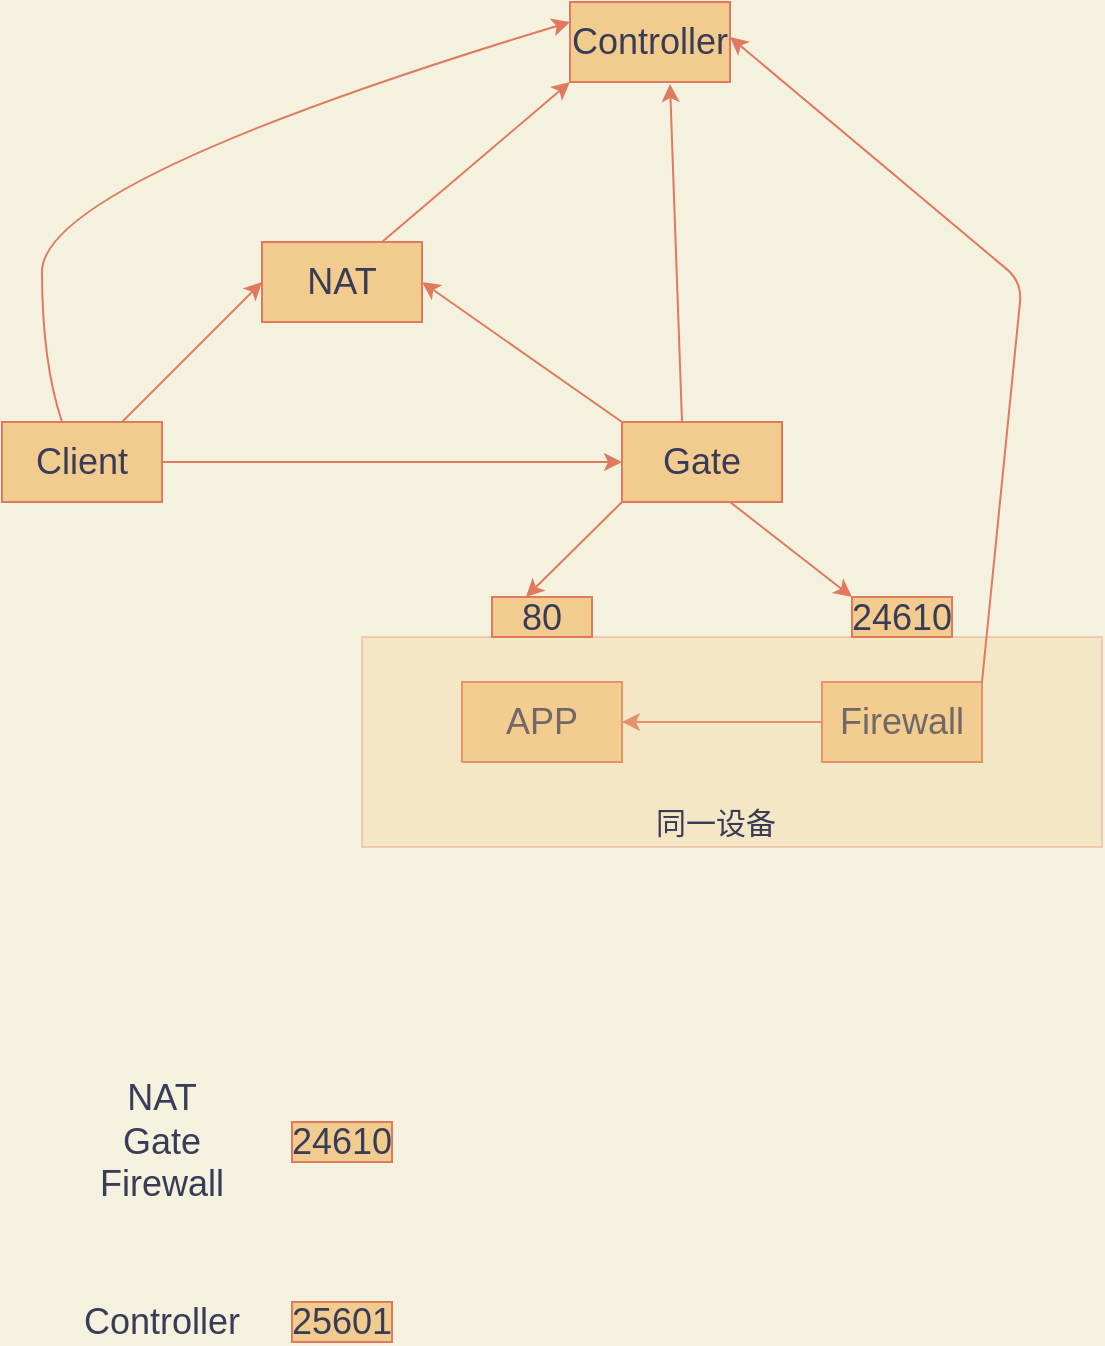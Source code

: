 <mxfile version="14.8.6" type="github"><diagram id="_zArEA70WPHi7usELPfj" name="第 1 页"><mxGraphModel dx="1799" dy="991" grid="1" gridSize="10" guides="1" tooltips="1" connect="1" arrows="1" fold="1" page="1" pageScale="1" pageWidth="827" pageHeight="1169" background="#F4F1DE" math="0" shadow="0"><root><mxCell id="0"/><mxCell id="1" parent="0"/><mxCell id="-jTZ5ZVaYSGNmuTo8DpQ-29" style="edgeStyle=orthogonalEdgeStyle;curved=0;rounded=1;sketch=0;orthogonalLoop=1;jettySize=auto;html=1;exitX=1;exitY=0.5;exitDx=0;exitDy=0;fontColor=#393C56;strokeColor=#E07A5F;fillColor=#F2CC8F;" edge="1" parent="1" source="-jTZ5ZVaYSGNmuTo8DpQ-1" target="-jTZ5ZVaYSGNmuTo8DpQ-5"><mxGeometry relative="1" as="geometry"/></mxCell><mxCell id="-jTZ5ZVaYSGNmuTo8DpQ-1" value="&lt;font style=&quot;font-size: 18px&quot;&gt;Client&lt;/font&gt;" style="rounded=0;whiteSpace=wrap;html=1;fillColor=#F2CC8F;strokeColor=#E07A5F;fontColor=#393C56;" vertex="1" parent="1"><mxGeometry x="90" y="310" width="80" height="40" as="geometry"/></mxCell><mxCell id="-jTZ5ZVaYSGNmuTo8DpQ-3" value="&lt;span style=&quot;font-size: 18px&quot;&gt;NAT&lt;/span&gt;" style="rounded=0;whiteSpace=wrap;html=1;fillColor=#F2CC8F;strokeColor=#E07A5F;fontColor=#393C56;" vertex="1" parent="1"><mxGeometry x="220" y="220" width="80" height="40" as="geometry"/></mxCell><mxCell id="-jTZ5ZVaYSGNmuTo8DpQ-4" value="&lt;font style=&quot;font-size: 18px&quot;&gt;Controller&lt;/font&gt;" style="rounded=0;whiteSpace=wrap;html=1;fillColor=#F2CC8F;strokeColor=#E07A5F;fontColor=#393C56;" vertex="1" parent="1"><mxGeometry x="374" y="100" width="80" height="40" as="geometry"/></mxCell><mxCell id="-jTZ5ZVaYSGNmuTo8DpQ-5" value="&lt;font style=&quot;font-size: 18px&quot;&gt;Gate&lt;/font&gt;" style="rounded=0;whiteSpace=wrap;html=1;fillColor=#F2CC8F;strokeColor=#E07A5F;fontColor=#393C56;" vertex="1" parent="1"><mxGeometry x="400" y="310" width="80" height="40" as="geometry"/></mxCell><mxCell id="-jTZ5ZVaYSGNmuTo8DpQ-6" value="&lt;span style=&quot;font-size: 18px&quot;&gt;APP&lt;/span&gt;" style="rounded=0;whiteSpace=wrap;html=1;fillColor=#F2CC8F;strokeColor=#E07A5F;fontColor=#393C56;" vertex="1" parent="1"><mxGeometry x="320" y="440" width="80" height="40" as="geometry"/></mxCell><mxCell id="-jTZ5ZVaYSGNmuTo8DpQ-26" style="edgeStyle=orthogonalEdgeStyle;curved=0;rounded=1;sketch=0;orthogonalLoop=1;jettySize=auto;html=1;exitX=0;exitY=0.5;exitDx=0;exitDy=0;entryX=1;entryY=0.5;entryDx=0;entryDy=0;fontColor=#393C56;strokeColor=#E07A5F;fillColor=#F2CC8F;" edge="1" parent="1" source="-jTZ5ZVaYSGNmuTo8DpQ-7" target="-jTZ5ZVaYSGNmuTo8DpQ-6"><mxGeometry relative="1" as="geometry"/></mxCell><mxCell id="-jTZ5ZVaYSGNmuTo8DpQ-7" value="&lt;font style=&quot;font-size: 18px&quot;&gt;Firewall&lt;/font&gt;" style="rounded=0;whiteSpace=wrap;html=1;fillColor=#F2CC8F;strokeColor=#E07A5F;fontColor=#393C56;" vertex="1" parent="1"><mxGeometry x="500" y="440" width="80" height="40" as="geometry"/></mxCell><mxCell id="-jTZ5ZVaYSGNmuTo8DpQ-8" value="" style="curved=1;endArrow=classic;html=1;fontColor=#393C56;strokeColor=#E07A5F;fillColor=#F2CC8F;entryX=0;entryY=0.25;entryDx=0;entryDy=0;" edge="1" parent="1" target="-jTZ5ZVaYSGNmuTo8DpQ-4"><mxGeometry width="50" height="50" relative="1" as="geometry"><mxPoint x="120" y="310" as="sourcePoint"/><mxPoint x="170" y="260" as="targetPoint"/><Array as="points"><mxPoint x="110" y="280"/><mxPoint x="110" y="190"/></Array></mxGeometry></mxCell><mxCell id="-jTZ5ZVaYSGNmuTo8DpQ-10" value="" style="endArrow=classic;html=1;fontColor=#393C56;strokeColor=#E07A5F;fillColor=#F2CC8F;entryX=0;entryY=1;entryDx=0;entryDy=0;" edge="1" parent="1" target="-jTZ5ZVaYSGNmuTo8DpQ-4"><mxGeometry width="50" height="50" relative="1" as="geometry"><mxPoint x="280" y="220" as="sourcePoint"/><mxPoint x="330" y="170" as="targetPoint"/></mxGeometry></mxCell><mxCell id="-jTZ5ZVaYSGNmuTo8DpQ-11" value="" style="endArrow=classic;html=1;fontColor=#393C56;strokeColor=#E07A5F;fillColor=#F2CC8F;entryX=0;entryY=1;entryDx=0;entryDy=0;exitX=0.75;exitY=0;exitDx=0;exitDy=0;" edge="1" parent="1" source="-jTZ5ZVaYSGNmuTo8DpQ-1"><mxGeometry width="50" height="50" relative="1" as="geometry"><mxPoint x="126" y="320" as="sourcePoint"/><mxPoint x="220" y="240" as="targetPoint"/></mxGeometry></mxCell><mxCell id="-jTZ5ZVaYSGNmuTo8DpQ-12" value="" style="endArrow=classic;html=1;fontColor=#393C56;strokeColor=#E07A5F;fillColor=#F2CC8F;entryX=0.625;entryY=1.025;entryDx=0;entryDy=0;exitX=0.5;exitY=0;exitDx=0;exitDy=0;entryPerimeter=0;" edge="1" parent="1" target="-jTZ5ZVaYSGNmuTo8DpQ-4"><mxGeometry width="50" height="50" relative="1" as="geometry"><mxPoint x="430" y="310" as="sourcePoint"/><mxPoint x="520" y="240" as="targetPoint"/></mxGeometry></mxCell><mxCell id="-jTZ5ZVaYSGNmuTo8DpQ-17" value="" style="rounded=0;whiteSpace=wrap;html=1;sketch=0;fontColor=#393C56;strokeColor=#E07A5F;fillColor=#F2CC8F;opacity=30;" vertex="1" parent="1"><mxGeometry x="270" y="417.5" width="370" height="105" as="geometry"/></mxCell><mxCell id="-jTZ5ZVaYSGNmuTo8DpQ-18" value="&lt;font style=&quot;font-size: 15px&quot;&gt;同一设备&lt;/font&gt;" style="text;html=1;strokeColor=none;fillColor=none;align=center;verticalAlign=middle;whiteSpace=wrap;rounded=0;sketch=0;fontColor=#393C56;opacity=30;" vertex="1" parent="1"><mxGeometry x="414" y="500" width="66" height="20" as="geometry"/></mxCell><mxCell id="-jTZ5ZVaYSGNmuTo8DpQ-20" value="" style="endArrow=classic;html=1;fontColor=#393C56;strokeColor=#E07A5F;fillColor=#F2CC8F;exitX=0.675;exitY=1;exitDx=0;exitDy=0;exitPerimeter=0;entryX=0;entryY=0;entryDx=0;entryDy=0;" edge="1" parent="1" source="-jTZ5ZVaYSGNmuTo8DpQ-5" target="-jTZ5ZVaYSGNmuTo8DpQ-25"><mxGeometry width="50" height="50" relative="1" as="geometry"><mxPoint x="454" y="357.5" as="sourcePoint"/><mxPoint x="548" y="417.5" as="targetPoint"/></mxGeometry></mxCell><mxCell id="-jTZ5ZVaYSGNmuTo8DpQ-22" value="" style="endArrow=classic;html=1;fontColor=#393C56;strokeColor=#E07A5F;fillColor=#F2CC8F;exitX=1;exitY=0;exitDx=0;exitDy=0;" edge="1" parent="1" source="-jTZ5ZVaYSGNmuTo8DpQ-7"><mxGeometry width="50" height="50" relative="1" as="geometry"><mxPoint x="554" y="417.5" as="sourcePoint"/><mxPoint x="454" y="117.5" as="targetPoint"/><Array as="points"><mxPoint x="600" y="240"/></Array></mxGeometry></mxCell><mxCell id="-jTZ5ZVaYSGNmuTo8DpQ-23" value="&lt;font style=&quot;font-size: 18px&quot;&gt;80&lt;/font&gt;" style="rounded=0;whiteSpace=wrap;html=1;fillColor=#F2CC8F;strokeColor=#E07A5F;fontColor=#393C56;" vertex="1" parent="1"><mxGeometry x="335" y="397.5" width="50" height="20" as="geometry"/></mxCell><mxCell id="-jTZ5ZVaYSGNmuTo8DpQ-24" value="" style="endArrow=classic;html=1;fontColor=#393C56;strokeColor=#E07A5F;fillColor=#F2CC8F;exitX=0;exitY=1;exitDx=0;exitDy=0;" edge="1" parent="1" source="-jTZ5ZVaYSGNmuTo8DpQ-5"><mxGeometry width="50" height="50" relative="1" as="geometry"><mxPoint x="400" y="357.5" as="sourcePoint"/><mxPoint x="352" y="397.5" as="targetPoint"/></mxGeometry></mxCell><mxCell id="-jTZ5ZVaYSGNmuTo8DpQ-25" value="&lt;font style=&quot;font-size: 18px&quot;&gt;24610&lt;/font&gt;" style="rounded=0;whiteSpace=wrap;html=1;fillColor=#F2CC8F;strokeColor=#E07A5F;fontColor=#393C56;" vertex="1" parent="1"><mxGeometry x="515" y="397.5" width="50" height="20" as="geometry"/></mxCell><mxCell id="-jTZ5ZVaYSGNmuTo8DpQ-28" value="" style="endArrow=classic;html=1;fontColor=#393C56;strokeColor=#E07A5F;fillColor=#F2CC8F;exitX=0;exitY=1;exitDx=0;exitDy=0;entryX=1;entryY=0.5;entryDx=0;entryDy=0;" edge="1" parent="1" target="-jTZ5ZVaYSGNmuTo8DpQ-3"><mxGeometry width="50" height="50" relative="1" as="geometry"><mxPoint x="400" y="310" as="sourcePoint"/><mxPoint x="352" y="357.5" as="targetPoint"/></mxGeometry></mxCell><mxCell id="-jTZ5ZVaYSGNmuTo8DpQ-30" value="&lt;font style=&quot;font-size: 18px&quot;&gt;24610&lt;/font&gt;" style="rounded=0;whiteSpace=wrap;html=1;fillColor=#F2CC8F;strokeColor=#E07A5F;fontColor=#393C56;" vertex="1" parent="1"><mxGeometry x="235" y="660" width="50" height="20" as="geometry"/></mxCell><mxCell id="-jTZ5ZVaYSGNmuTo8DpQ-31" value="&lt;font style=&quot;font-size: 18px&quot;&gt;25601&lt;/font&gt;" style="rounded=0;whiteSpace=wrap;html=1;fillColor=#F2CC8F;strokeColor=#E07A5F;fontColor=#393C56;" vertex="1" parent="1"><mxGeometry x="235" y="750" width="50" height="20" as="geometry"/></mxCell><mxCell id="-jTZ5ZVaYSGNmuTo8DpQ-33" value="&lt;span style=&quot;font-size: 18px&quot;&gt;NAT Gate&lt;br&gt;Firewall&lt;br&gt;&lt;/span&gt;" style="text;html=1;strokeColor=none;fillColor=none;align=center;verticalAlign=middle;whiteSpace=wrap;rounded=0;sketch=0;fontColor=#393C56;opacity=30;" vertex="1" parent="1"><mxGeometry x="150" y="660" width="40" height="20" as="geometry"/></mxCell><mxCell id="-jTZ5ZVaYSGNmuTo8DpQ-37" value="&lt;span style=&quot;font-size: 18px&quot;&gt;Controller&lt;/span&gt;" style="text;html=1;strokeColor=none;fillColor=none;align=center;verticalAlign=middle;whiteSpace=wrap;rounded=0;sketch=0;fontColor=#393C56;opacity=30;" vertex="1" parent="1"><mxGeometry x="150" y="750" width="40" height="20" as="geometry"/></mxCell></root></mxGraphModel></diagram></mxfile>